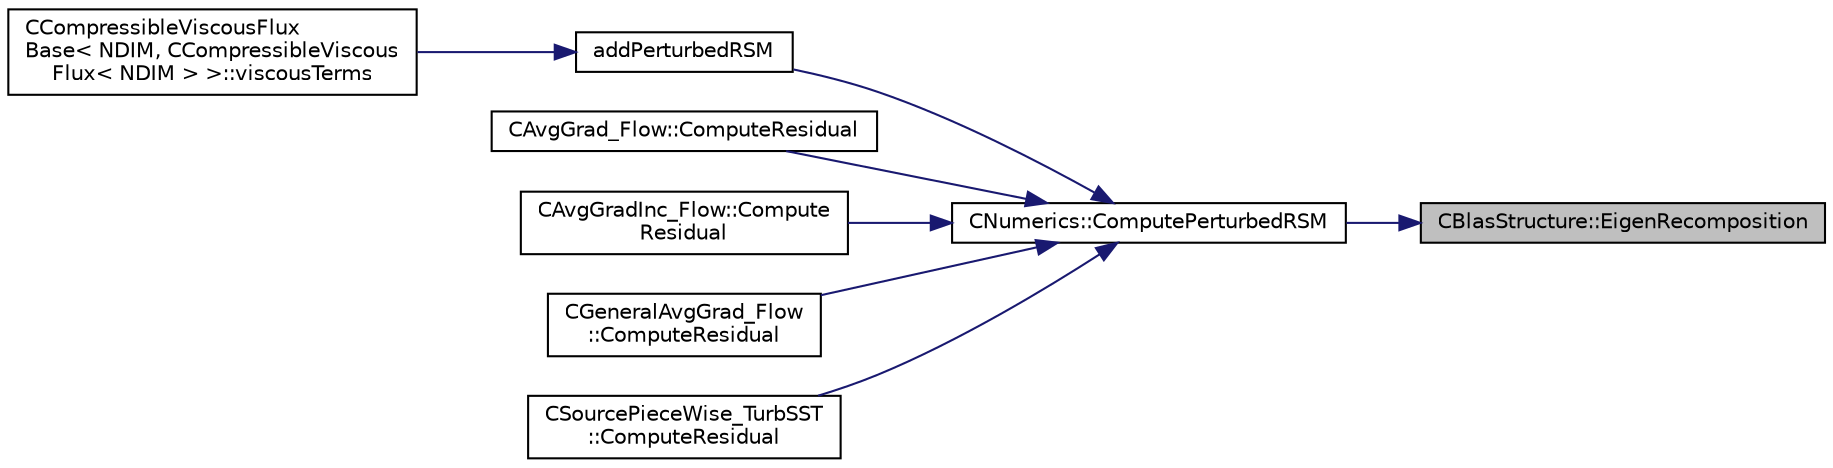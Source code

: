 digraph "CBlasStructure::EigenRecomposition"
{
 // LATEX_PDF_SIZE
  edge [fontname="Helvetica",fontsize="10",labelfontname="Helvetica",labelfontsize="10"];
  node [fontname="Helvetica",fontsize="10",shape=record];
  rankdir="RL";
  Node1 [label="CBlasStructure::EigenRecomposition",height=0.2,width=0.4,color="black", fillcolor="grey75", style="filled", fontcolor="black",tooltip="Recomposes the eigenvectors and eigenvalues into a matrix."];
  Node1 -> Node2 [dir="back",color="midnightblue",fontsize="10",style="solid",fontname="Helvetica"];
  Node2 [label="CNumerics::ComputePerturbedRSM",height=0.2,width=0.4,color="black", fillcolor="white", style="filled",URL="$classCNumerics.html#a63e8563eb6e5e4afd133f3147e2d3390",tooltip="Perturb the Reynolds stress tensor based on parameters."];
  Node2 -> Node3 [dir="back",color="midnightblue",fontsize="10",style="solid",fontname="Helvetica"];
  Node3 [label="addPerturbedRSM",height=0.2,width=0.4,color="black", fillcolor="white", style="filled",URL="$diffusion_2common_8hpp.html#a280131aa990e531f4da1ffc2aa30c691",tooltip="Add perturbed stress tensor."];
  Node3 -> Node4 [dir="back",color="midnightblue",fontsize="10",style="solid",fontname="Helvetica"];
  Node4 [label="CCompressibleViscousFlux\lBase\< NDIM, CCompressibleViscous\lFlux\< NDIM \> \>::viscousTerms",height=0.2,width=0.4,color="black", fillcolor="white", style="filled",URL="$classCCompressibleViscousFluxBase.html#a2feac6faba6a30370c0632c74d6d4cf4",tooltip="Add viscous contributions to flux and jacobians."];
  Node2 -> Node5 [dir="back",color="midnightblue",fontsize="10",style="solid",fontname="Helvetica"];
  Node5 [label="CAvgGrad_Flow::ComputeResidual",height=0.2,width=0.4,color="black", fillcolor="white", style="filled",URL="$classCAvgGrad__Flow.html#a24116483420da4c85e134442cbce7590",tooltip="Compute the viscous flow residual using an average of gradients."];
  Node2 -> Node6 [dir="back",color="midnightblue",fontsize="10",style="solid",fontname="Helvetica"];
  Node6 [label="CAvgGradInc_Flow::Compute\lResidual",height=0.2,width=0.4,color="black", fillcolor="white", style="filled",URL="$classCAvgGradInc__Flow.html#a01d7de2a96934050c3cc1ccda489dd0c",tooltip="Compute the viscous flow residual using an average of gradients."];
  Node2 -> Node7 [dir="back",color="midnightblue",fontsize="10",style="solid",fontname="Helvetica"];
  Node7 [label="CGeneralAvgGrad_Flow\l::ComputeResidual",height=0.2,width=0.4,color="black", fillcolor="white", style="filled",URL="$classCGeneralAvgGrad__Flow.html#af77f9f862b6b097256d3521a829e97d9",tooltip="Compute the viscous flow residual using an average of gradients."];
  Node2 -> Node8 [dir="back",color="midnightblue",fontsize="10",style="solid",fontname="Helvetica"];
  Node8 [label="CSourcePieceWise_TurbSST\l::ComputeResidual",height=0.2,width=0.4,color="black", fillcolor="white", style="filled",URL="$classCSourcePieceWise__TurbSST.html#a6d1441810be5842a599a57908180032c",tooltip="Residual for source term integration."];
}
